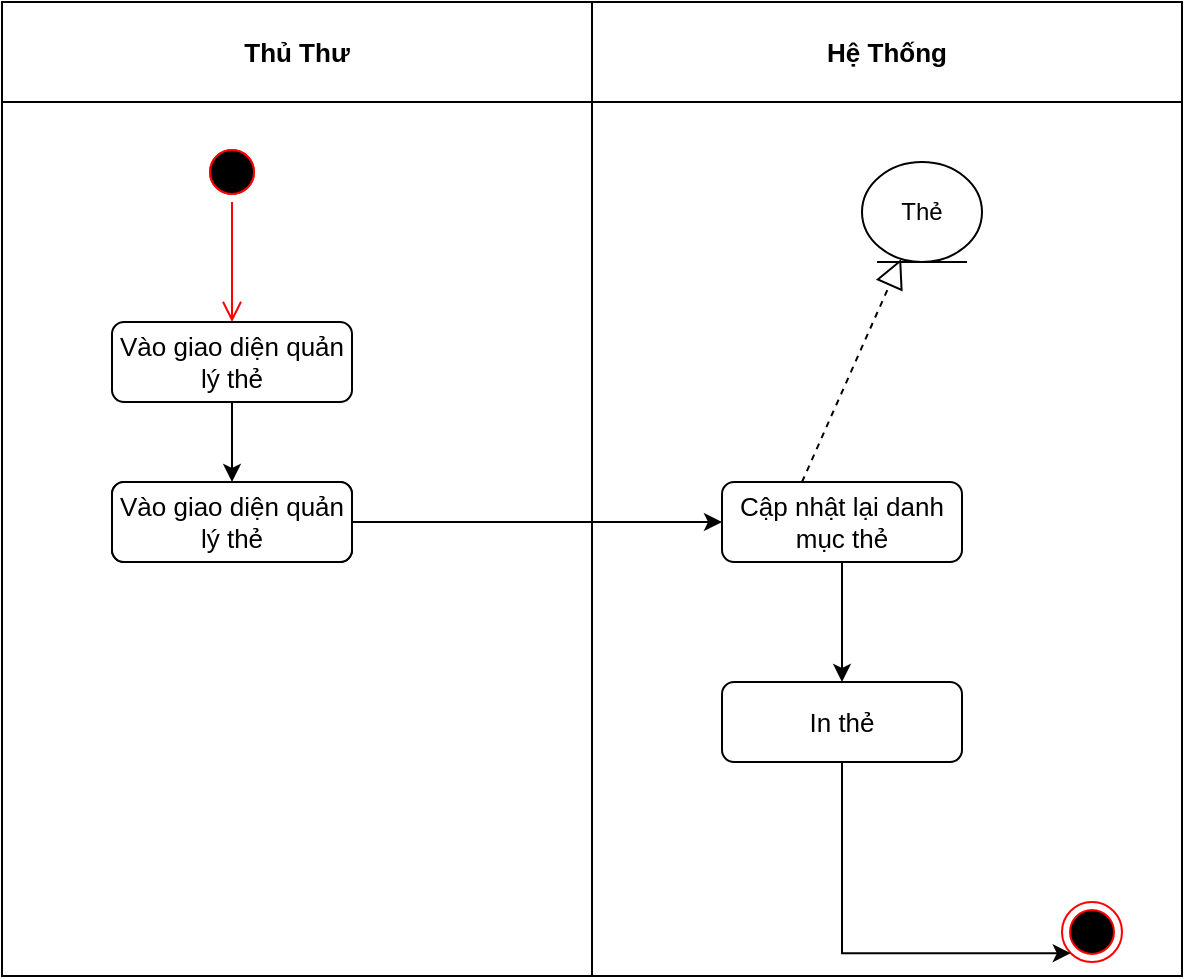 <mxfile version="14.7.4" type="device"><diagram id="_H-1JQw50hT8LLjcW7IX" name="Page-1"><mxGraphModel dx="1038" dy="580" grid="1" gridSize="10" guides="1" tooltips="1" connect="1" arrows="1" fold="1" page="1" pageScale="1" pageWidth="827" pageHeight="1169" math="0" shadow="0"><root><mxCell id="0"/><mxCell id="1" parent="0"/><mxCell id="jnvKUOwOal_UBOlVpJv4-8" value="" style="shape=table;html=1;whiteSpace=wrap;startSize=0;container=1;collapsible=0;childLayout=tableLayout;" parent="1" vertex="1"><mxGeometry x="90" y="10" width="590" height="487" as="geometry"/></mxCell><mxCell id="jnvKUOwOal_UBOlVpJv4-9" value="" style="shape=partialRectangle;html=1;whiteSpace=wrap;collapsible=0;dropTarget=0;pointerEvents=0;fillColor=none;top=0;left=0;bottom=0;right=0;points=[[0,0.5],[1,0.5]];portConstraint=eastwest;" parent="jnvKUOwOal_UBOlVpJv4-8" vertex="1"><mxGeometry width="590" height="50" as="geometry"/></mxCell><mxCell id="jnvKUOwOal_UBOlVpJv4-10" value="&lt;b&gt;&lt;font style=&quot;font-size: 13px&quot;&gt;Thủ Thư&lt;/font&gt;&lt;/b&gt;" style="shape=partialRectangle;html=1;whiteSpace=wrap;connectable=0;overflow=hidden;fillColor=none;top=0;left=0;bottom=0;right=0;" parent="jnvKUOwOal_UBOlVpJv4-9" vertex="1"><mxGeometry width="295" height="50" as="geometry"/></mxCell><mxCell id="jnvKUOwOal_UBOlVpJv4-11" value="&lt;b&gt;&lt;font style=&quot;font-size: 13px&quot;&gt;Hệ Thống&lt;/font&gt;&lt;/b&gt;" style="shape=partialRectangle;html=1;whiteSpace=wrap;connectable=0;overflow=hidden;fillColor=none;top=0;left=0;bottom=0;right=0;" parent="jnvKUOwOal_UBOlVpJv4-9" vertex="1"><mxGeometry x="295" width="295" height="50" as="geometry"/></mxCell><mxCell id="jnvKUOwOal_UBOlVpJv4-12" value="" style="shape=partialRectangle;html=1;whiteSpace=wrap;collapsible=0;dropTarget=0;pointerEvents=0;fillColor=none;top=0;left=0;bottom=0;right=0;points=[[0,0.5],[1,0.5]];portConstraint=eastwest;" parent="jnvKUOwOal_UBOlVpJv4-8" vertex="1"><mxGeometry y="50" width="590" height="437" as="geometry"/></mxCell><mxCell id="jnvKUOwOal_UBOlVpJv4-13" value="" style="shape=partialRectangle;html=1;whiteSpace=wrap;connectable=0;overflow=hidden;fillColor=none;top=0;left=0;bottom=0;right=0;" parent="jnvKUOwOal_UBOlVpJv4-12" vertex="1"><mxGeometry width="295" height="437" as="geometry"/></mxCell><mxCell id="jnvKUOwOal_UBOlVpJv4-14" value="" style="shape=partialRectangle;html=1;whiteSpace=wrap;connectable=0;overflow=hidden;fillColor=none;top=0;left=0;bottom=0;right=0;" parent="jnvKUOwOal_UBOlVpJv4-12" vertex="1"><mxGeometry x="295" width="295" height="437" as="geometry"/></mxCell><mxCell id="jnvKUOwOal_UBOlVpJv4-15" value="" style="ellipse;html=1;shape=startState;fillColor=#000000;strokeColor=#ff0000;" parent="1" vertex="1"><mxGeometry x="190" y="80" width="30" height="30" as="geometry"/></mxCell><mxCell id="jnvKUOwOal_UBOlVpJv4-16" value="" style="edgeStyle=orthogonalEdgeStyle;html=1;verticalAlign=bottom;endArrow=open;endSize=8;strokeColor=#ff0000;" parent="1" source="jnvKUOwOal_UBOlVpJv4-15" edge="1"><mxGeometry relative="1" as="geometry"><mxPoint x="205" y="170" as="targetPoint"/></mxGeometry></mxCell><mxCell id="jnvKUOwOal_UBOlVpJv4-26" style="edgeStyle=orthogonalEdgeStyle;rounded=0;orthogonalLoop=1;jettySize=auto;html=1;entryX=0.5;entryY=0;entryDx=0;entryDy=0;" parent="1" source="jnvKUOwOal_UBOlVpJv4-17" target="jnvKUOwOal_UBOlVpJv4-25" edge="1"><mxGeometry relative="1" as="geometry"/></mxCell><mxCell id="jnvKUOwOal_UBOlVpJv4-17" value="Vào giao diện quản lý thẻ" style="rounded=1;whiteSpace=wrap;html=1;fontSize=13;strokeColor=#000000;" parent="1" vertex="1"><mxGeometry x="145" y="170" width="120" height="40" as="geometry"/></mxCell><mxCell id="jnvKUOwOal_UBOlVpJv4-28" style="edgeStyle=orthogonalEdgeStyle;rounded=0;orthogonalLoop=1;jettySize=auto;html=1;" parent="1" source="jnvKUOwOal_UBOlVpJv4-25" target="jnvKUOwOal_UBOlVpJv4-27" edge="1"><mxGeometry relative="1" as="geometry"/></mxCell><mxCell id="jnvKUOwOal_UBOlVpJv4-25" value="Vào giao diện quản lý thẻ" style="rounded=1;whiteSpace=wrap;html=1;fontSize=13;strokeColor=#000000;" parent="1" vertex="1"><mxGeometry x="145" y="250" width="120" height="40" as="geometry"/></mxCell><mxCell id="11RQpnMldyFboPeWdrjN-2" style="edgeStyle=orthogonalEdgeStyle;rounded=0;orthogonalLoop=1;jettySize=auto;html=1;" edge="1" parent="1" source="jnvKUOwOal_UBOlVpJv4-27" target="11RQpnMldyFboPeWdrjN-1"><mxGeometry relative="1" as="geometry"/></mxCell><mxCell id="jnvKUOwOal_UBOlVpJv4-27" value="Cập nhật lại danh mục thẻ" style="rounded=1;whiteSpace=wrap;html=1;fontSize=13;strokeColor=#000000;" parent="1" vertex="1"><mxGeometry x="450" y="250" width="120" height="40" as="geometry"/></mxCell><mxCell id="jnvKUOwOal_UBOlVpJv4-29" value="" style="ellipse;html=1;shape=endState;fillColor=#000000;strokeColor=#ff0000;" parent="1" vertex="1"><mxGeometry x="620" y="460" width="30" height="30" as="geometry"/></mxCell><mxCell id="jnvKUOwOal_UBOlVpJv4-31" value="Thẻ" style="ellipse;shape=umlEntity;whiteSpace=wrap;html=1;" parent="1" vertex="1"><mxGeometry x="520" y="90" width="60" height="50" as="geometry"/></mxCell><mxCell id="jnvKUOwOal_UBOlVpJv4-32" value="" style="endArrow=block;dashed=1;endFill=0;endSize=12;html=1;" parent="1" target="jnvKUOwOal_UBOlVpJv4-31" edge="1"><mxGeometry width="160" relative="1" as="geometry"><mxPoint x="490" y="250" as="sourcePoint"/><mxPoint x="650" y="250" as="targetPoint"/></mxGeometry></mxCell><mxCell id="jnvKUOwOal_UBOlVpJv4-34" value="" style="ellipse;html=1;shape=startState;fillColor=#000000;strokeColor=#ff0000;" parent="1" vertex="1"><mxGeometry x="190" y="80" width="30" height="30" as="geometry"/></mxCell><mxCell id="jnvKUOwOal_UBOlVpJv4-35" value="Vào giao diện quản lý thẻ" style="rounded=1;whiteSpace=wrap;html=1;fontSize=13;strokeColor=#000000;" parent="1" vertex="1"><mxGeometry x="145" y="250" width="120" height="40" as="geometry"/></mxCell><mxCell id="11RQpnMldyFboPeWdrjN-3" style="edgeStyle=orthogonalEdgeStyle;rounded=0;orthogonalLoop=1;jettySize=auto;html=1;entryX=0;entryY=1;entryDx=0;entryDy=0;" edge="1" parent="1" source="11RQpnMldyFboPeWdrjN-1" target="jnvKUOwOal_UBOlVpJv4-29"><mxGeometry relative="1" as="geometry"><Array as="points"><mxPoint x="510" y="486"/></Array></mxGeometry></mxCell><mxCell id="11RQpnMldyFboPeWdrjN-1" value="In thẻ" style="rounded=1;whiteSpace=wrap;html=1;fontSize=13;strokeColor=#000000;" vertex="1" parent="1"><mxGeometry x="450" y="350" width="120" height="40" as="geometry"/></mxCell></root></mxGraphModel></diagram></mxfile>